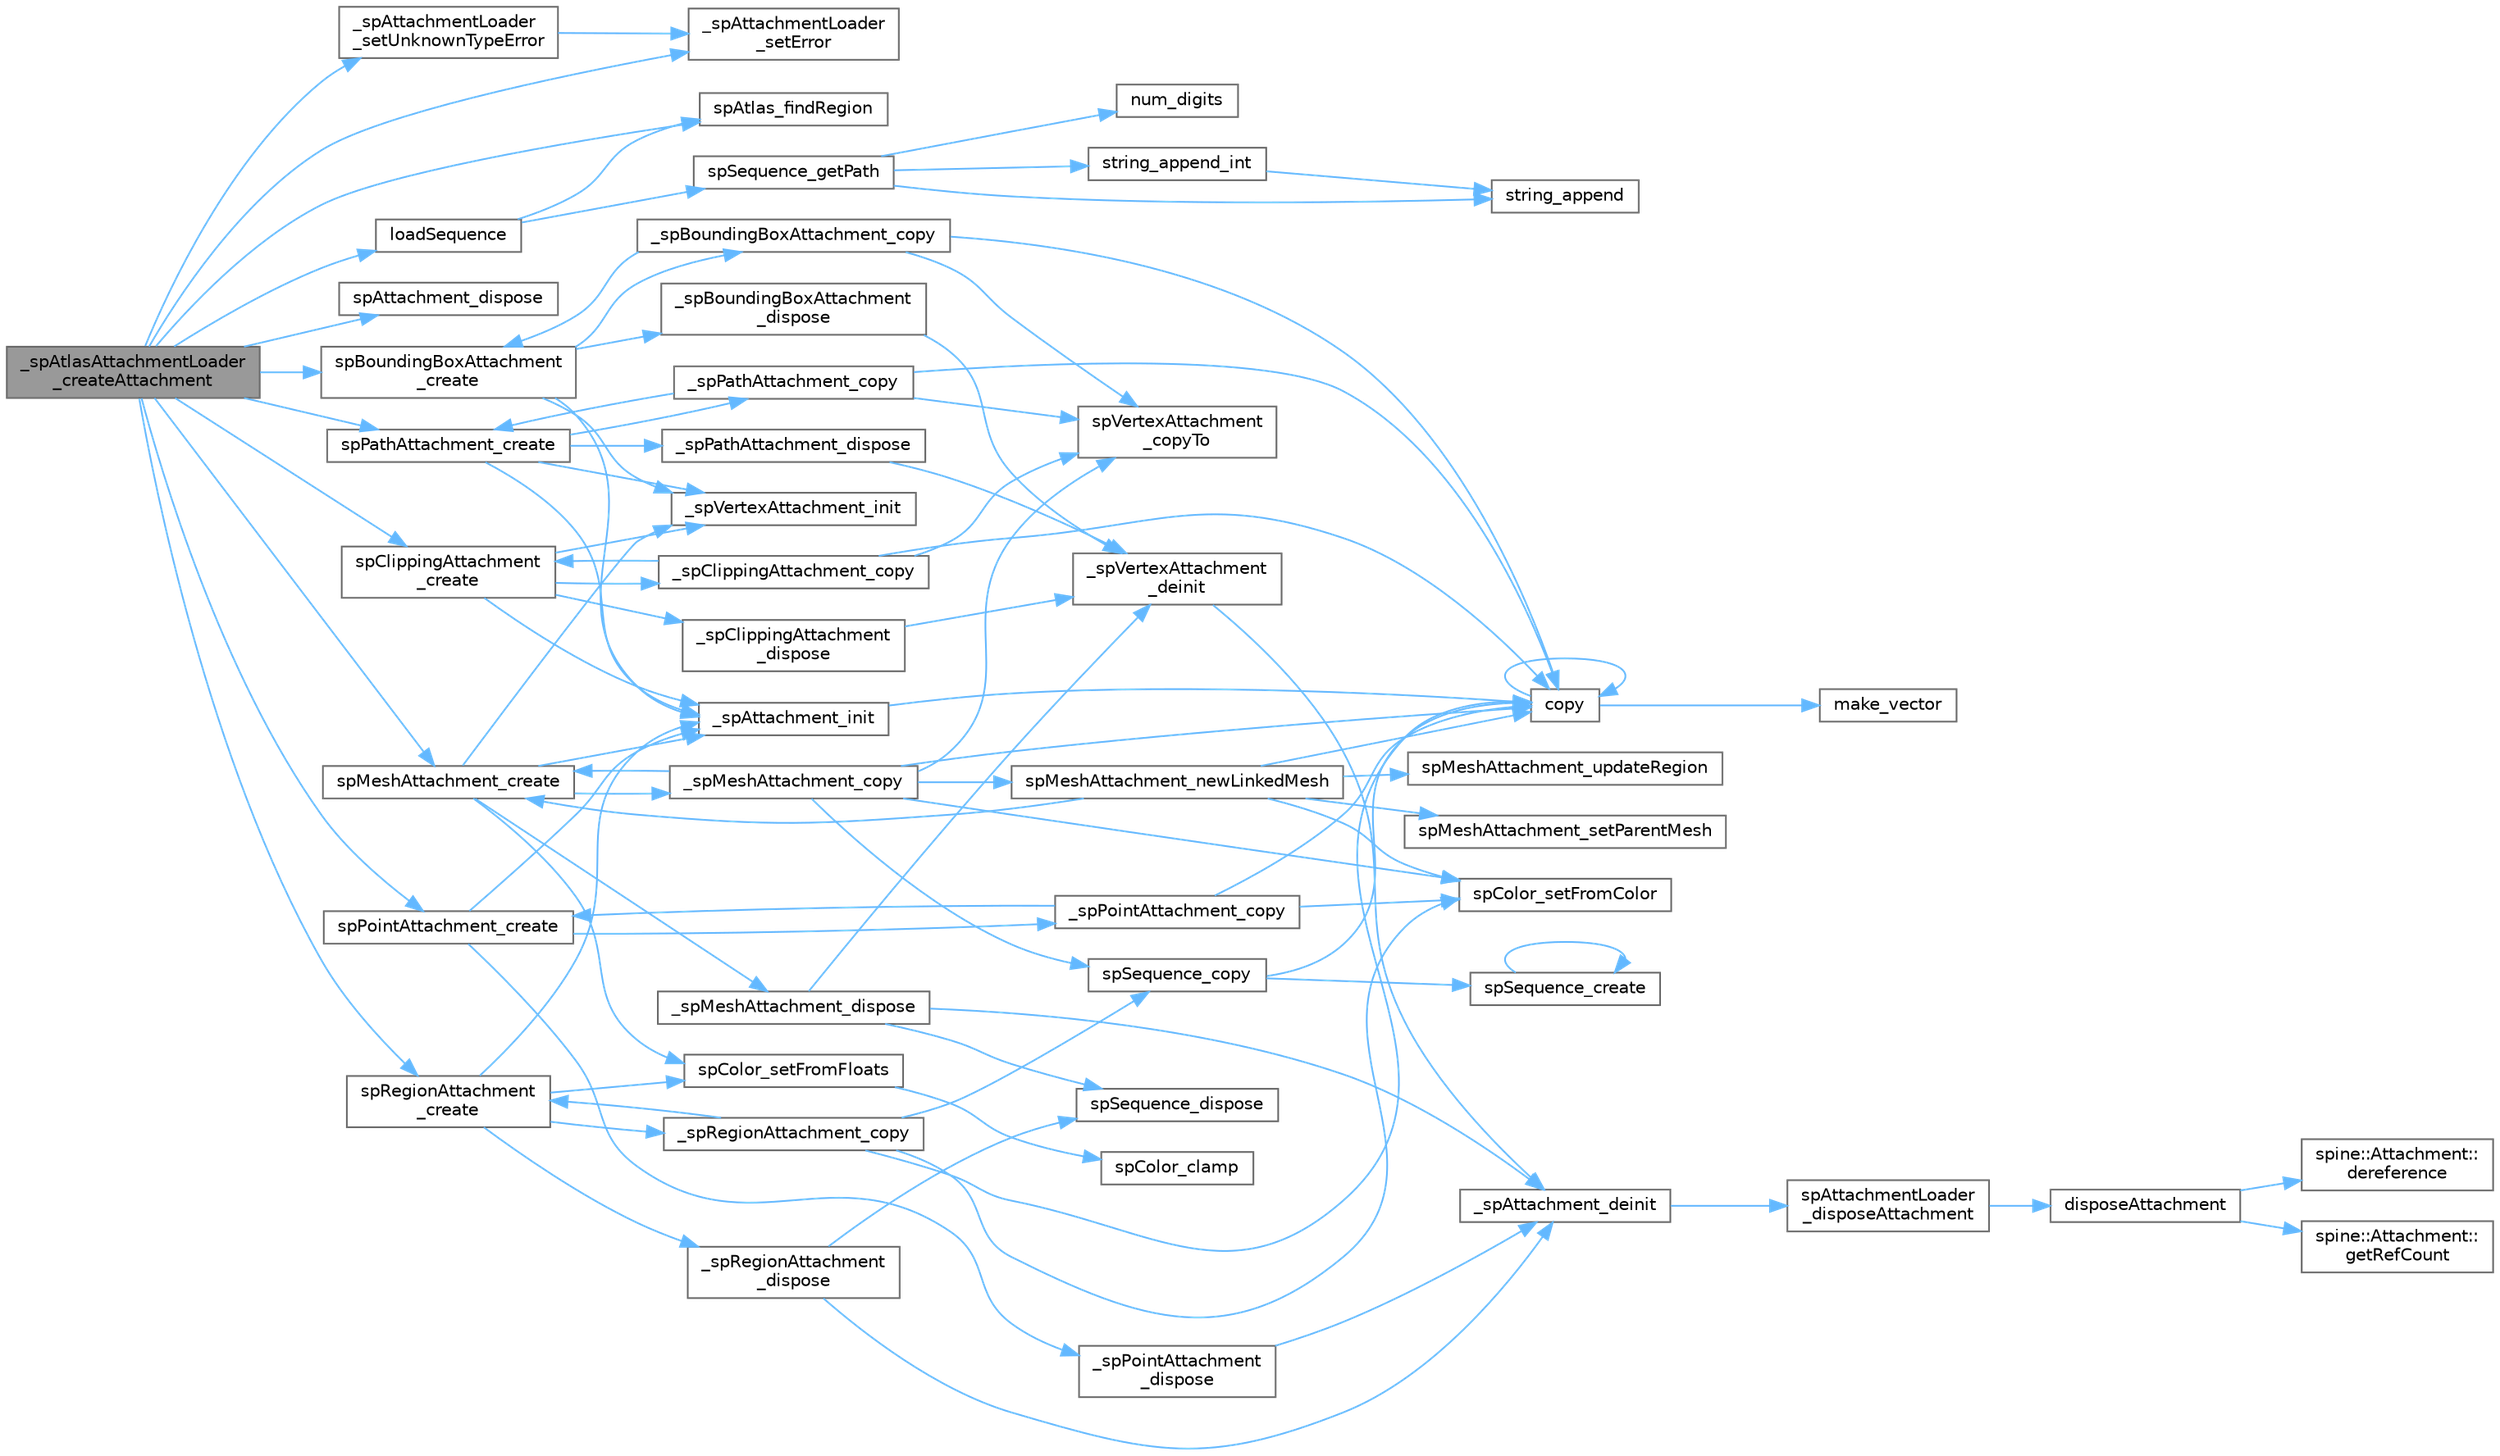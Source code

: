 digraph "_spAtlasAttachmentLoader_createAttachment"
{
 // LATEX_PDF_SIZE
  bgcolor="transparent";
  edge [fontname=Helvetica,fontsize=10,labelfontname=Helvetica,labelfontsize=10];
  node [fontname=Helvetica,fontsize=10,shape=box,height=0.2,width=0.4];
  rankdir="LR";
  Node1 [id="Node000001",label="_spAtlasAttachmentLoader\l_createAttachment",height=0.2,width=0.4,color="gray40", fillcolor="grey60", style="filled", fontcolor="black",tooltip=" "];
  Node1 -> Node2 [id="edge91_Node000001_Node000002",color="steelblue1",style="solid",tooltip=" "];
  Node2 [id="Node000002",label="_spAttachmentLoader\l_setError",height=0.2,width=0.4,color="grey40", fillcolor="white", style="filled",URL="$_attachment_loader_8c.html#a76072645a62f1f01ef37e37df950beb0",tooltip=" "];
  Node1 -> Node3 [id="edge92_Node000001_Node000003",color="steelblue1",style="solid",tooltip=" "];
  Node3 [id="Node000003",label="_spAttachmentLoader\l_setUnknownTypeError",height=0.2,width=0.4,color="grey40", fillcolor="white", style="filled",URL="$_attachment_loader_8c.html#a4662f9f59885ba336ec3eeaeb956f291",tooltip=" "];
  Node3 -> Node2 [id="edge93_Node000003_Node000002",color="steelblue1",style="solid",tooltip=" "];
  Node1 -> Node4 [id="edge94_Node000001_Node000004",color="steelblue1",style="solid",tooltip=" "];
  Node4 [id="Node000004",label="loadSequence",height=0.2,width=0.4,color="grey40", fillcolor="white", style="filled",URL="$_atlas_attachment_loader_8c.html#a582bb9cc3a8caac610f7b3aeeb981072",tooltip=" "];
  Node4 -> Node5 [id="edge95_Node000004_Node000005",color="steelblue1",style="solid",tooltip=" "];
  Node5 [id="Node000005",label="spAtlas_findRegion",height=0.2,width=0.4,color="grey40", fillcolor="white", style="filled",URL="$_atlas_8c.html#a82bba777375818ce281bb72ad1314359",tooltip=" "];
  Node4 -> Node6 [id="edge96_Node000004_Node000006",color="steelblue1",style="solid",tooltip=" "];
  Node6 [id="Node000006",label="spSequence_getPath",height=0.2,width=0.4,color="grey40", fillcolor="white", style="filled",URL="$_sequence_8c.html#ae567d655a9794119e67e1b46886071e4",tooltip=" "];
  Node6 -> Node7 [id="edge97_Node000006_Node000007",color="steelblue1",style="solid",tooltip=" "];
  Node7 [id="Node000007",label="num_digits",height=0.2,width=0.4,color="grey40", fillcolor="white", style="filled",URL="$_sequence_8c.html#aa16e8c03d098498ad9c8839cf2c48044",tooltip=" "];
  Node6 -> Node8 [id="edge98_Node000006_Node000008",color="steelblue1",style="solid",tooltip=" "];
  Node8 [id="Node000008",label="string_append",height=0.2,width=0.4,color="grey40", fillcolor="white", style="filled",URL="$_sequence_8c.html#af25c837e1d446d033009c154a2bb94f2",tooltip=" "];
  Node6 -> Node9 [id="edge99_Node000006_Node000009",color="steelblue1",style="solid",tooltip=" "];
  Node9 [id="Node000009",label="string_append_int",height=0.2,width=0.4,color="grey40", fillcolor="white", style="filled",URL="$_sequence_8c.html#a88fa23434e65603e4a8468888e14f2e7",tooltip=" "];
  Node9 -> Node8 [id="edge100_Node000009_Node000008",color="steelblue1",style="solid",tooltip=" "];
  Node1 -> Node5 [id="edge101_Node000001_Node000005",color="steelblue1",style="solid",tooltip=" "];
  Node1 -> Node10 [id="edge102_Node000001_Node000010",color="steelblue1",style="solid",tooltip=" "];
  Node10 [id="Node000010",label="spAttachment_dispose",height=0.2,width=0.4,color="grey40", fillcolor="white", style="filled",URL="$_attachment_8c.html#a79acc5ee5476760411382e50454f62d4",tooltip=" "];
  Node1 -> Node11 [id="edge103_Node000001_Node000011",color="steelblue1",style="solid",tooltip=" "];
  Node11 [id="Node000011",label="spBoundingBoxAttachment\l_create",height=0.2,width=0.4,color="grey40", fillcolor="white", style="filled",URL="$_bounding_box_attachment_8c.html#a71ec51b774203f4cdb0c7400c7c30185",tooltip=" "];
  Node11 -> Node12 [id="edge104_Node000011_Node000012",color="steelblue1",style="solid",tooltip=" "];
  Node12 [id="Node000012",label="_spAttachment_init",height=0.2,width=0.4,color="grey40", fillcolor="white", style="filled",URL="$_attachment_8c.html#a77645d743ca40f2700f78abdda77bd6d",tooltip=" "];
  Node12 -> Node13 [id="edge105_Node000012_Node000013",color="steelblue1",style="solid",tooltip=" "];
  Node13 [id="Node000013",label="copy",height=0.2,width=0.4,color="grey40", fillcolor="white", style="filled",URL="$level1__impl_8h.html#a7ffc26122ca6f9bec01f9bc5e64f3006",tooltip=" "];
  Node13 -> Node13 [id="edge106_Node000013_Node000013",color="steelblue1",style="solid",tooltip=" "];
  Node13 -> Node14 [id="edge107_Node000013_Node000014",color="steelblue1",style="solid",tooltip=" "];
  Node14 [id="Node000014",label="make_vector",height=0.2,width=0.4,color="grey40", fillcolor="white", style="filled",URL="$level1__impl_8h.html#ae339a3d924ebae3773d8cd03d2a37ffc",tooltip=" "];
  Node11 -> Node15 [id="edge108_Node000011_Node000015",color="steelblue1",style="solid",tooltip=" "];
  Node15 [id="Node000015",label="_spBoundingBoxAttachment_copy",height=0.2,width=0.4,color="grey40", fillcolor="white", style="filled",URL="$_bounding_box_attachment_8c.html#a91ddb6e67db63e6149d3db6246349dee",tooltip=" "];
  Node15 -> Node13 [id="edge109_Node000015_Node000013",color="steelblue1",style="solid",tooltip=" "];
  Node15 -> Node11 [id="edge110_Node000015_Node000011",color="steelblue1",style="solid",tooltip=" "];
  Node15 -> Node16 [id="edge111_Node000015_Node000016",color="steelblue1",style="solid",tooltip=" "];
  Node16 [id="Node000016",label="spVertexAttachment\l_copyTo",height=0.2,width=0.4,color="grey40", fillcolor="white", style="filled",URL="$_vertex_attachment_8c.html#aef7fe6c571a46dfe7a7bbe2dcb7f5090",tooltip=" "];
  Node11 -> Node17 [id="edge112_Node000011_Node000017",color="steelblue1",style="solid",tooltip=" "];
  Node17 [id="Node000017",label="_spBoundingBoxAttachment\l_dispose",height=0.2,width=0.4,color="grey40", fillcolor="white", style="filled",URL="$_bounding_box_attachment_8c.html#a88e7609035645dc3e7f097e97798b416",tooltip=" "];
  Node17 -> Node18 [id="edge113_Node000017_Node000018",color="steelblue1",style="solid",tooltip=" "];
  Node18 [id="Node000018",label="_spVertexAttachment\l_deinit",height=0.2,width=0.4,color="grey40", fillcolor="white", style="filled",URL="$_vertex_attachment_8c.html#a879f6827c28770124de4b2904a672244",tooltip=" "];
  Node18 -> Node19 [id="edge114_Node000018_Node000019",color="steelblue1",style="solid",tooltip=" "];
  Node19 [id="Node000019",label="_spAttachment_deinit",height=0.2,width=0.4,color="grey40", fillcolor="white", style="filled",URL="$_attachment_8c.html#abbac986c283fdf9d5dca624ddc68b3e7",tooltip=" "];
  Node19 -> Node20 [id="edge115_Node000019_Node000020",color="steelblue1",style="solid",tooltip=" "];
  Node20 [id="Node000020",label="spAttachmentLoader\l_disposeAttachment",height=0.2,width=0.4,color="grey40", fillcolor="white", style="filled",URL="$_attachment_loader_8c.html#a0b6efefa14acccd5d8aa5ce655a92636",tooltip=" "];
  Node20 -> Node21 [id="edge116_Node000020_Node000021",color="steelblue1",style="solid",tooltip=" "];
  Node21 [id="Node000021",label="disposeAttachment",height=0.2,width=0.4,color="grey40", fillcolor="white", style="filled",URL="$_skin_8cpp.html#a9fa1b8407c6f33b348e869452f1ac8fc",tooltip=" "];
  Node21 -> Node22 [id="edge117_Node000021_Node000022",color="steelblue1",style="solid",tooltip=" "];
  Node22 [id="Node000022",label="spine::Attachment::\ldereference",height=0.2,width=0.4,color="grey40", fillcolor="white", style="filled",URL="$classspine_1_1_attachment.html#acc72f7fa790c5e4d356f4e56f58bd785",tooltip=" "];
  Node21 -> Node23 [id="edge118_Node000021_Node000023",color="steelblue1",style="solid",tooltip=" "];
  Node23 [id="Node000023",label="spine::Attachment::\lgetRefCount",height=0.2,width=0.4,color="grey40", fillcolor="white", style="filled",URL="$classspine_1_1_attachment.html#ac135715b66cfc25c2d55007db9607aee",tooltip=" "];
  Node11 -> Node24 [id="edge119_Node000011_Node000024",color="steelblue1",style="solid",tooltip=" "];
  Node24 [id="Node000024",label="_spVertexAttachment_init",height=0.2,width=0.4,color="grey40", fillcolor="white", style="filled",URL="$_vertex_attachment_8c.html#a408f866fc7f3cf1adc0473f36ae76e61",tooltip=" "];
  Node1 -> Node25 [id="edge120_Node000001_Node000025",color="steelblue1",style="solid",tooltip=" "];
  Node25 [id="Node000025",label="spClippingAttachment\l_create",height=0.2,width=0.4,color="grey40", fillcolor="white", style="filled",URL="$_clipping_attachment_8c.html#ae395e890bb0699cbdb0521ddd9274ad5",tooltip=" "];
  Node25 -> Node12 [id="edge121_Node000025_Node000012",color="steelblue1",style="solid",tooltip=" "];
  Node25 -> Node26 [id="edge122_Node000025_Node000026",color="steelblue1",style="solid",tooltip=" "];
  Node26 [id="Node000026",label="_spClippingAttachment_copy",height=0.2,width=0.4,color="grey40", fillcolor="white", style="filled",URL="$_clipping_attachment_8c.html#afc74fa2cb9281741e110079bf97de0f8",tooltip=" "];
  Node26 -> Node13 [id="edge123_Node000026_Node000013",color="steelblue1",style="solid",tooltip=" "];
  Node26 -> Node25 [id="edge124_Node000026_Node000025",color="steelblue1",style="solid",tooltip=" "];
  Node26 -> Node16 [id="edge125_Node000026_Node000016",color="steelblue1",style="solid",tooltip=" "];
  Node25 -> Node27 [id="edge126_Node000025_Node000027",color="steelblue1",style="solid",tooltip=" "];
  Node27 [id="Node000027",label="_spClippingAttachment\l_dispose",height=0.2,width=0.4,color="grey40", fillcolor="white", style="filled",URL="$_clipping_attachment_8c.html#a4744fa251f4a123439b6964c5f1971d5",tooltip=" "];
  Node27 -> Node18 [id="edge127_Node000027_Node000018",color="steelblue1",style="solid",tooltip=" "];
  Node25 -> Node24 [id="edge128_Node000025_Node000024",color="steelblue1",style="solid",tooltip=" "];
  Node1 -> Node28 [id="edge129_Node000001_Node000028",color="steelblue1",style="solid",tooltip=" "];
  Node28 [id="Node000028",label="spMeshAttachment_create",height=0.2,width=0.4,color="grey40", fillcolor="white", style="filled",URL="$_mesh_attachment_8c.html#a56bdc44e05dde0a83d75cce72f2628a2",tooltip=" "];
  Node28 -> Node12 [id="edge130_Node000028_Node000012",color="steelblue1",style="solid",tooltip=" "];
  Node28 -> Node29 [id="edge131_Node000028_Node000029",color="steelblue1",style="solid",tooltip=" "];
  Node29 [id="Node000029",label="_spMeshAttachment_copy",height=0.2,width=0.4,color="grey40", fillcolor="white", style="filled",URL="$_mesh_attachment_8c.html#af29030eb293b3ba84690105b3a11c649",tooltip=" "];
  Node29 -> Node13 [id="edge132_Node000029_Node000013",color="steelblue1",style="solid",tooltip=" "];
  Node29 -> Node30 [id="edge133_Node000029_Node000030",color="steelblue1",style="solid",tooltip=" "];
  Node30 [id="Node000030",label="spColor_setFromColor",height=0.2,width=0.4,color="grey40", fillcolor="white", style="filled",URL="$_color_8c.html#af0868cf31a5235b433ec908d952df5fc",tooltip=" "];
  Node29 -> Node28 [id="edge134_Node000029_Node000028",color="steelblue1",style="solid",tooltip=" "];
  Node29 -> Node31 [id="edge135_Node000029_Node000031",color="steelblue1",style="solid",tooltip=" "];
  Node31 [id="Node000031",label="spMeshAttachment_newLinkedMesh",height=0.2,width=0.4,color="grey40", fillcolor="white", style="filled",URL="$_mesh_attachment_8c.html#a71271f8d13395069e8d2d8e4b8077842",tooltip=" "];
  Node31 -> Node13 [id="edge136_Node000031_Node000013",color="steelblue1",style="solid",tooltip=" "];
  Node31 -> Node30 [id="edge137_Node000031_Node000030",color="steelblue1",style="solid",tooltip=" "];
  Node31 -> Node28 [id="edge138_Node000031_Node000028",color="steelblue1",style="solid",tooltip=" "];
  Node31 -> Node32 [id="edge139_Node000031_Node000032",color="steelblue1",style="solid",tooltip=" "];
  Node32 [id="Node000032",label="spMeshAttachment_setParentMesh",height=0.2,width=0.4,color="grey40", fillcolor="white", style="filled",URL="$_mesh_attachment_8c.html#af281234df8499ed6f950748fda7641b2",tooltip=" "];
  Node31 -> Node33 [id="edge140_Node000031_Node000033",color="steelblue1",style="solid",tooltip=" "];
  Node33 [id="Node000033",label="spMeshAttachment_updateRegion",height=0.2,width=0.4,color="grey40", fillcolor="white", style="filled",URL="$_mesh_attachment_8c.html#adc9fc4a1152b194678a4e43003f64370",tooltip=" "];
  Node29 -> Node34 [id="edge141_Node000029_Node000034",color="steelblue1",style="solid",tooltip=" "];
  Node34 [id="Node000034",label="spSequence_copy",height=0.2,width=0.4,color="grey40", fillcolor="white", style="filled",URL="$_sequence_8c.html#ab5e5276b4a50783c4da5a2a70d35d9b5",tooltip=" "];
  Node34 -> Node13 [id="edge142_Node000034_Node000013",color="steelblue1",style="solid",tooltip=" "];
  Node34 -> Node35 [id="edge143_Node000034_Node000035",color="steelblue1",style="solid",tooltip=" "];
  Node35 [id="Node000035",label="spSequence_create",height=0.2,width=0.4,color="grey40", fillcolor="white", style="filled",URL="$_sequence_8c.html#a2604c8a5a2edffe4b206f080ed5e74ff",tooltip=" "];
  Node35 -> Node35 [id="edge144_Node000035_Node000035",color="steelblue1",style="solid",tooltip=" "];
  Node29 -> Node16 [id="edge145_Node000029_Node000016",color="steelblue1",style="solid",tooltip=" "];
  Node28 -> Node36 [id="edge146_Node000028_Node000036",color="steelblue1",style="solid",tooltip=" "];
  Node36 [id="Node000036",label="_spMeshAttachment_dispose",height=0.2,width=0.4,color="grey40", fillcolor="white", style="filled",URL="$_mesh_attachment_8c.html#a4d457018ce0f233e2b1bb9b90d6ea663",tooltip=" "];
  Node36 -> Node19 [id="edge147_Node000036_Node000019",color="steelblue1",style="solid",tooltip=" "];
  Node36 -> Node18 [id="edge148_Node000036_Node000018",color="steelblue1",style="solid",tooltip=" "];
  Node36 -> Node37 [id="edge149_Node000036_Node000037",color="steelblue1",style="solid",tooltip=" "];
  Node37 [id="Node000037",label="spSequence_dispose",height=0.2,width=0.4,color="grey40", fillcolor="white", style="filled",URL="$_sequence_8c.html#a4c8fc0f3da23061b8989e5f6e61ab529",tooltip=" "];
  Node28 -> Node24 [id="edge150_Node000028_Node000024",color="steelblue1",style="solid",tooltip=" "];
  Node28 -> Node38 [id="edge151_Node000028_Node000038",color="steelblue1",style="solid",tooltip=" "];
  Node38 [id="Node000038",label="spColor_setFromFloats",height=0.2,width=0.4,color="grey40", fillcolor="white", style="filled",URL="$_color_8c.html#aef2bc0c9016302022f25c89ba5b36a2c",tooltip=" "];
  Node38 -> Node39 [id="edge152_Node000038_Node000039",color="steelblue1",style="solid",tooltip=" "];
  Node39 [id="Node000039",label="spColor_clamp",height=0.2,width=0.4,color="grey40", fillcolor="white", style="filled",URL="$_color_8c.html#a430dde727f95083ecaaf7760a09e6b1d",tooltip=" "];
  Node1 -> Node40 [id="edge153_Node000001_Node000040",color="steelblue1",style="solid",tooltip=" "];
  Node40 [id="Node000040",label="spPathAttachment_create",height=0.2,width=0.4,color="grey40", fillcolor="white", style="filled",URL="$_path_attachment_8c.html#abb6d144d26e4f8727b63b10db7675137",tooltip=" "];
  Node40 -> Node12 [id="edge154_Node000040_Node000012",color="steelblue1",style="solid",tooltip=" "];
  Node40 -> Node41 [id="edge155_Node000040_Node000041",color="steelblue1",style="solid",tooltip=" "];
  Node41 [id="Node000041",label="_spPathAttachment_copy",height=0.2,width=0.4,color="grey40", fillcolor="white", style="filled",URL="$_path_attachment_8c.html#adfd05891150d5a389e08f79a2faffb27",tooltip=" "];
  Node41 -> Node13 [id="edge156_Node000041_Node000013",color="steelblue1",style="solid",tooltip=" "];
  Node41 -> Node40 [id="edge157_Node000041_Node000040",color="steelblue1",style="solid",tooltip=" "];
  Node41 -> Node16 [id="edge158_Node000041_Node000016",color="steelblue1",style="solid",tooltip=" "];
  Node40 -> Node42 [id="edge159_Node000040_Node000042",color="steelblue1",style="solid",tooltip=" "];
  Node42 [id="Node000042",label="_spPathAttachment_dispose",height=0.2,width=0.4,color="grey40", fillcolor="white", style="filled",URL="$_path_attachment_8c.html#a7839a449120ed467d64ce809b395ed75",tooltip=" "];
  Node42 -> Node18 [id="edge160_Node000042_Node000018",color="steelblue1",style="solid",tooltip=" "];
  Node40 -> Node24 [id="edge161_Node000040_Node000024",color="steelblue1",style="solid",tooltip=" "];
  Node1 -> Node43 [id="edge162_Node000001_Node000043",color="steelblue1",style="solid",tooltip=" "];
  Node43 [id="Node000043",label="spPointAttachment_create",height=0.2,width=0.4,color="grey40", fillcolor="white", style="filled",URL="$_point_attachment_8c.html#acc47cc6596f6f922aea2bebdaa415570",tooltip=" "];
  Node43 -> Node12 [id="edge163_Node000043_Node000012",color="steelblue1",style="solid",tooltip=" "];
  Node43 -> Node44 [id="edge164_Node000043_Node000044",color="steelblue1",style="solid",tooltip=" "];
  Node44 [id="Node000044",label="_spPointAttachment_copy",height=0.2,width=0.4,color="grey40", fillcolor="white", style="filled",URL="$_point_attachment_8c.html#a44bbfa2f81b4829614584ec189af1d8f",tooltip=" "];
  Node44 -> Node13 [id="edge165_Node000044_Node000013",color="steelblue1",style="solid",tooltip=" "];
  Node44 -> Node30 [id="edge166_Node000044_Node000030",color="steelblue1",style="solid",tooltip=" "];
  Node44 -> Node43 [id="edge167_Node000044_Node000043",color="steelblue1",style="solid",tooltip=" "];
  Node43 -> Node45 [id="edge168_Node000043_Node000045",color="steelblue1",style="solid",tooltip=" "];
  Node45 [id="Node000045",label="_spPointAttachment\l_dispose",height=0.2,width=0.4,color="grey40", fillcolor="white", style="filled",URL="$_point_attachment_8c.html#af2b6e9f5c18564c9256932e52cb0242e",tooltip=" "];
  Node45 -> Node19 [id="edge169_Node000045_Node000019",color="steelblue1",style="solid",tooltip=" "];
  Node1 -> Node46 [id="edge170_Node000001_Node000046",color="steelblue1",style="solid",tooltip=" "];
  Node46 [id="Node000046",label="spRegionAttachment\l_create",height=0.2,width=0.4,color="grey40", fillcolor="white", style="filled",URL="$_region_attachment_8c.html#ab4e5bc1580319ef19339b0a39e4d48ec",tooltip=" "];
  Node46 -> Node12 [id="edge171_Node000046_Node000012",color="steelblue1",style="solid",tooltip=" "];
  Node46 -> Node47 [id="edge172_Node000046_Node000047",color="steelblue1",style="solid",tooltip=" "];
  Node47 [id="Node000047",label="_spRegionAttachment_copy",height=0.2,width=0.4,color="grey40", fillcolor="white", style="filled",URL="$_region_attachment_8c.html#a645fcbce0c18d844e93fbda3f1acf3c1",tooltip=" "];
  Node47 -> Node13 [id="edge173_Node000047_Node000013",color="steelblue1",style="solid",tooltip=" "];
  Node47 -> Node30 [id="edge174_Node000047_Node000030",color="steelblue1",style="solid",tooltip=" "];
  Node47 -> Node46 [id="edge175_Node000047_Node000046",color="steelblue1",style="solid",tooltip=" "];
  Node47 -> Node34 [id="edge176_Node000047_Node000034",color="steelblue1",style="solid",tooltip=" "];
  Node46 -> Node48 [id="edge177_Node000046_Node000048",color="steelblue1",style="solid",tooltip=" "];
  Node48 [id="Node000048",label="_spRegionAttachment\l_dispose",height=0.2,width=0.4,color="grey40", fillcolor="white", style="filled",URL="$_region_attachment_8c.html#a586dd6bc150e3a6369ace2339e903cfe",tooltip=" "];
  Node48 -> Node19 [id="edge178_Node000048_Node000019",color="steelblue1",style="solid",tooltip=" "];
  Node48 -> Node37 [id="edge179_Node000048_Node000037",color="steelblue1",style="solid",tooltip=" "];
  Node46 -> Node38 [id="edge180_Node000046_Node000038",color="steelblue1",style="solid",tooltip=" "];
}
